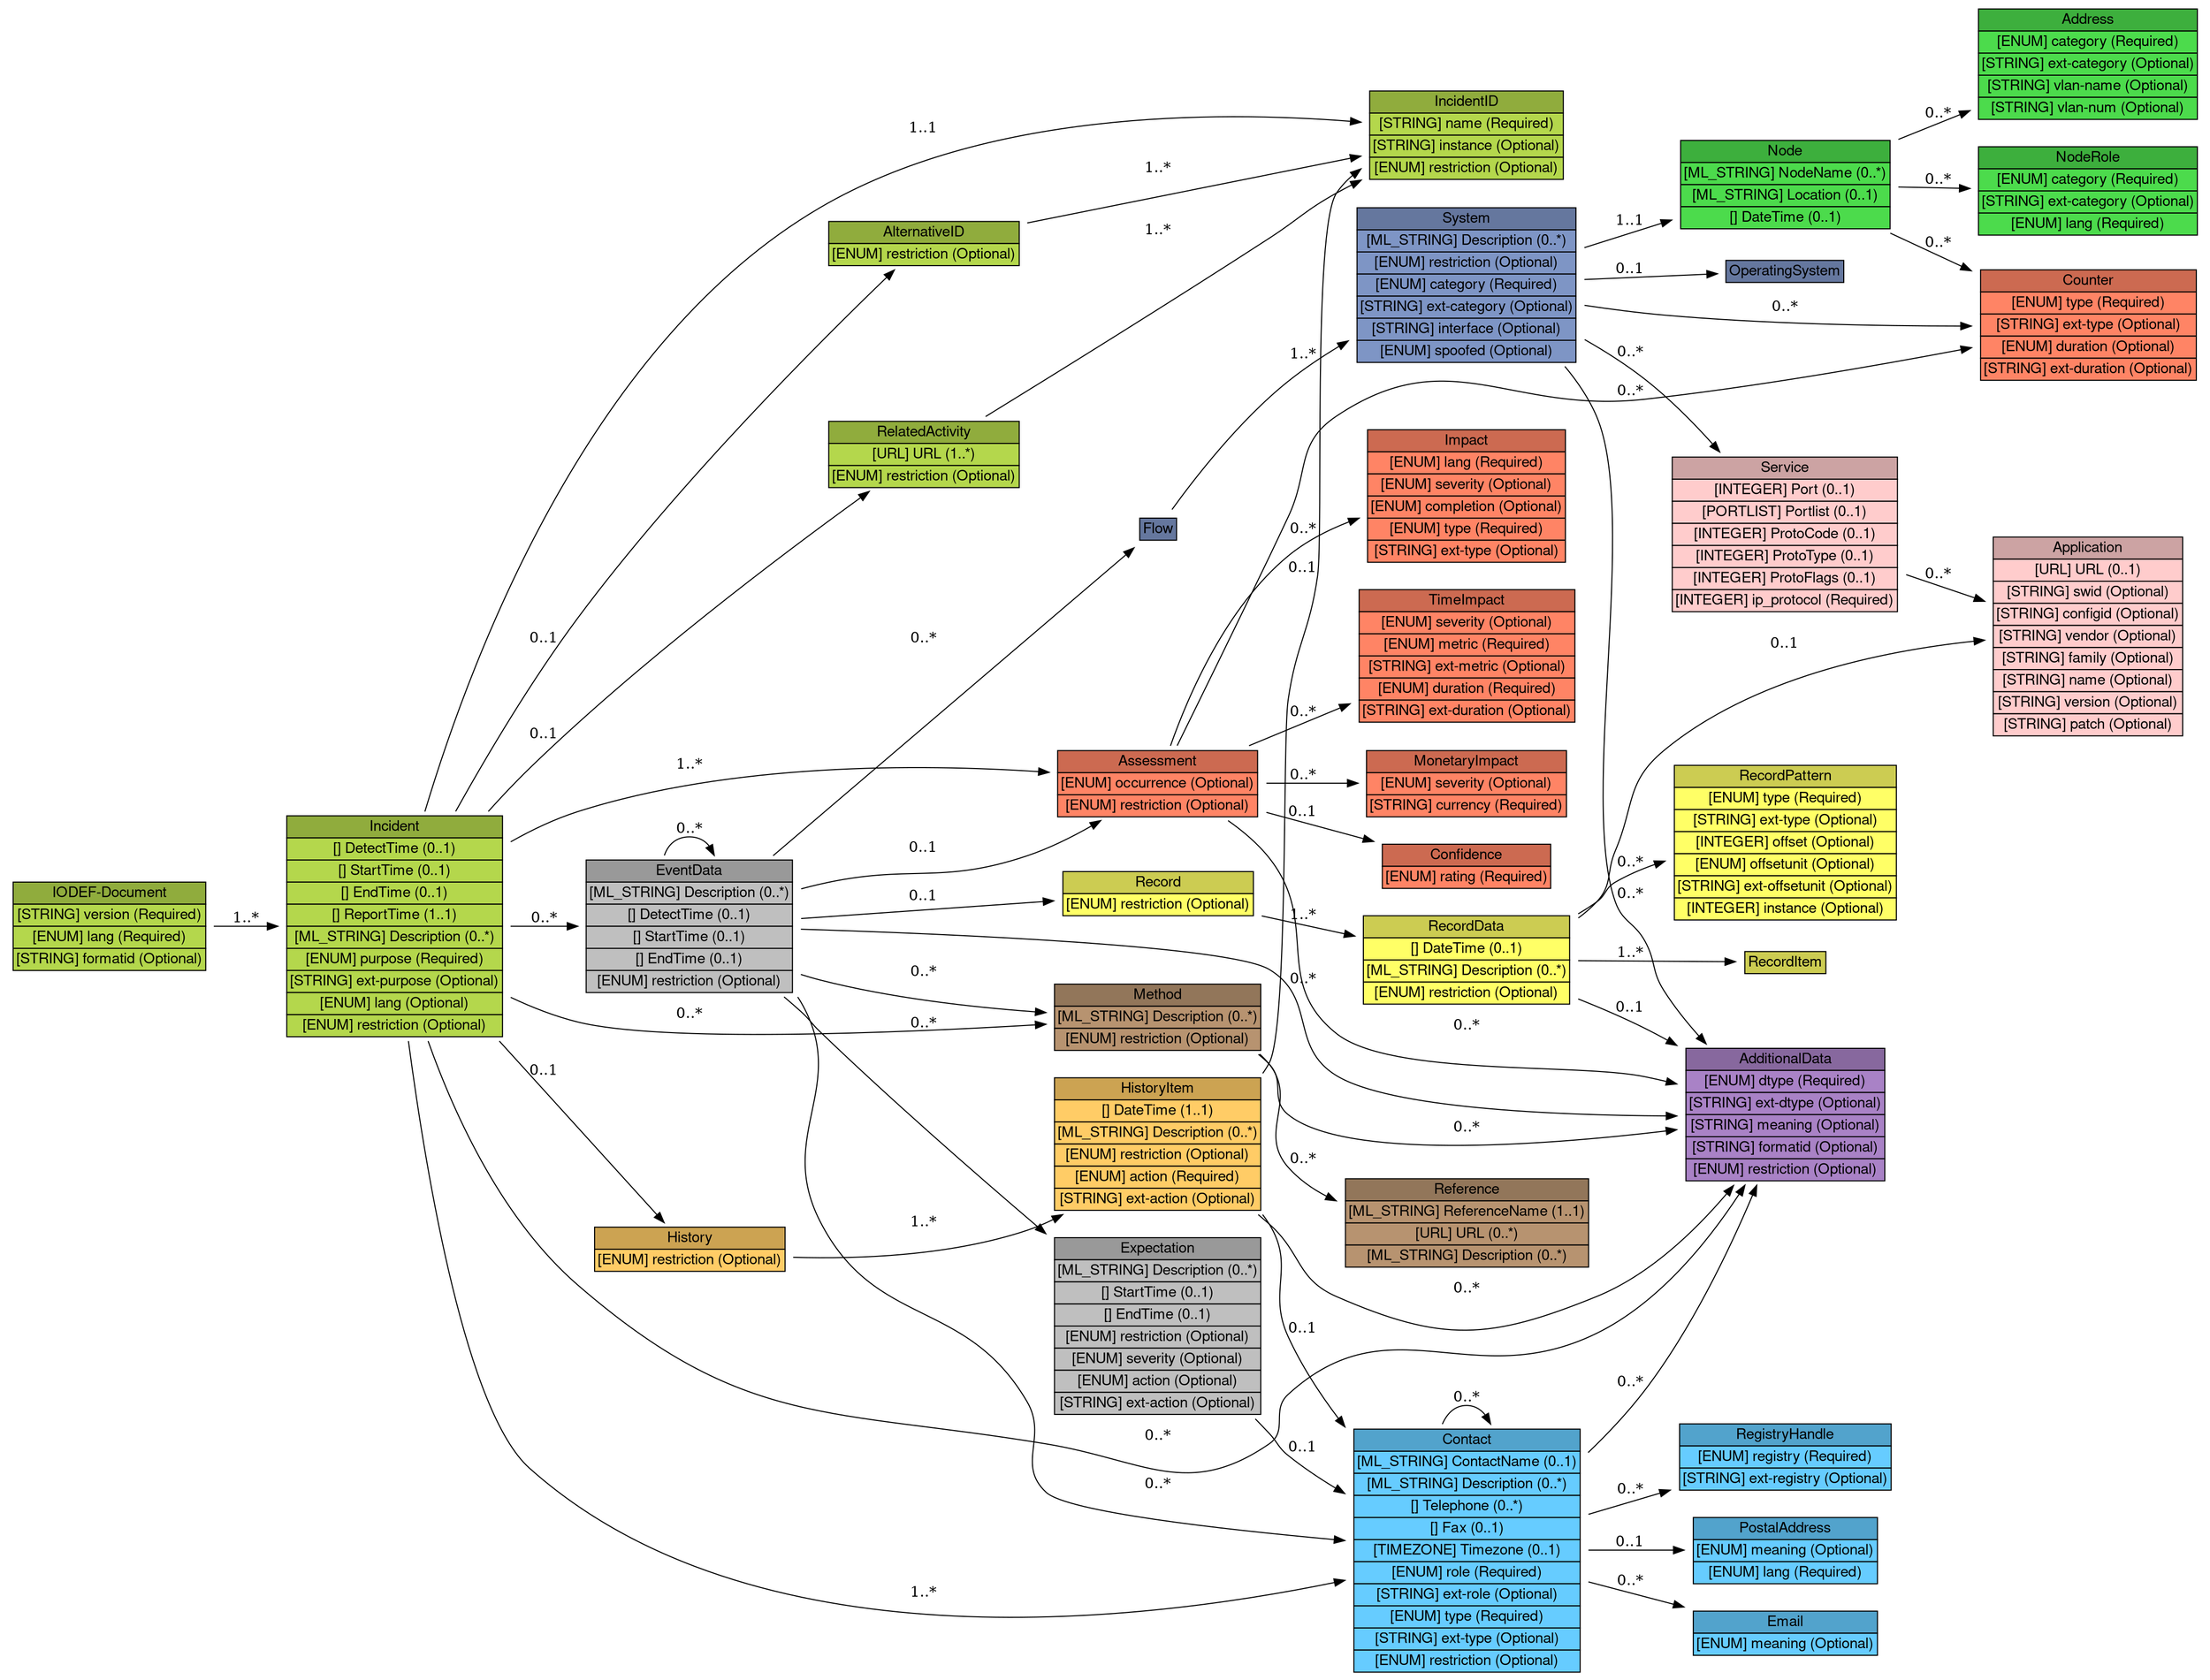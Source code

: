 digraph "IODEF-Document" {
	graph [bb="0,0,2065,1600.5",
		rankdir=LR
	];
	node [label="\N"];
	"IODEF-Document"	 [height=1.2778,
		label=<<table BORDER="0" CELLBORDER="1" CELLSPACING="0"> <tr> <td BGCOLOR="#90ac3d" HREF="/idmef_parser/IODEFv1/IODEF-Document.html" TITLE="The IODEF-Document class is the top level class in the IODEF data model. All IODEF documents are an instance of this class. "><FONT FACE="Nimbus Sans L">IODEF-Document</FONT></td> </tr>" %<tr><td BGCOLOR="#b4d74c"  HREF="/idmef_parser/IODEFv1/IODEF-Document.html" TITLE="The IODEF specification version number to which this IODEF document conforms.  The value of this attribute MUST be &quot;1.00&quot;"><FONT FACE="Nimbus Sans L">[STRING] version (Required)</FONT></td></tr>%<tr><td BGCOLOR="#b4d74c"  HREF="/idmef_parser/IODEFv1/IODEF-Document.html" TITLE="A valid language code per RFC 4646 [7] constrained by the definition of &quot;xs:language&quot;.  The interpretation of this code is described in Section 6."><FONT FACE="Nimbus Sans L">[ENUM] lang (Required)</FONT></td></tr>%<tr><td BGCOLOR="#b4d74c"  HREF="/idmef_parser/IODEFv1/IODEF-Document.html" TITLE="A free-form string to convey processing instructions to the recipient of the document.  Its semantics must be negotiated out-of-band."><FONT FACE="Nimbus Sans L">[STRING] formatid (Optional)</FONT></td></tr>%</table>>,
		pos="99,1303.5",
		shape=plaintext,
		width=2.75];
	Incident	 [height=3.0278,
		label=<<table BORDER="0" CELLBORDER="1" CELLSPACING="0"> <tr> <td BGCOLOR="#90ac3d" HREF="/idmef_parser/IODEFv1/Incident.html" TITLE="Every incident is represented by an instance of the Incident class. This class provides a standardized representation for commonly exchanged incident data. "><FONT FACE="Nimbus Sans L">Incident</FONT></td> </tr>" %<tr><td BGCOLOR="#b4d74c"  HREF="/idmef_parser/IODEFv1/Incident.html" TITLE="The time the incident was first detected."><FONT FACE="Nimbus Sans L">[] DetectTime (0..1)</FONT></td></tr>%<tr><td BGCOLOR="#b4d74c"  HREF="/idmef_parser/IODEFv1/Incident.html" TITLE="The time the incident started."><FONT FACE="Nimbus Sans L">[] StartTime (0..1)</FONT></td></tr>%<tr><td BGCOLOR="#b4d74c"  HREF="/idmef_parser/IODEFv1/Incident.html" TITLE="The time the incident ended."><FONT FACE="Nimbus Sans L">[] EndTime (0..1)</FONT></td></tr>%<tr><td BGCOLOR="#b4d74c"  HREF="/idmef_parser/IODEFv1/Incident.html" TITLE="The time the incident was reported."><FONT FACE="Nimbus Sans L">[] ReportTime (1..1)</FONT></td></tr>%<tr><td BGCOLOR="#b4d74c"  HREF="/idmef_parser/IODEFv1/Incident.html" TITLE="A free-form textual description of the incident."><FONT FACE="Nimbus Sans L">[ML_STRING] Description (0..*)</FONT></td></tr>%<tr><td BGCOLOR="#b4d74c"  HREF="/idmef_parser/IODEFv1/Incident.html" TITLE="The purpose attribute represents the reason why the IODEF document was created.  It is closely related to the Expectation class (Section 3.13).  This attribute is defined as an enumerated list:"><FONT FACE="Nimbus Sans L">[ENUM] purpose (Required)</FONT></td></tr>%<tr><td BGCOLOR="#b4d74c"  HREF="/idmef_parser/IODEFv1/Incident.html" TITLE="A means by which to extend the purpose attribute.  See Section 5.1."><FONT FACE="Nimbus Sans L">[STRING] ext-purpose (Optional)</FONT></td></tr>%<tr><td BGCOLOR="#b4d74c"  HREF="/idmef_parser/IODEFv1/Incident.html" TITLE="A valid language code per RFC 4646 [7] constrained by the definition of &quot;xs:language&quot;.  The interpretation of this code is described in Section 6."><FONT FACE="Nimbus Sans L">[ENUM] lang (Optional)</FONT></td></tr>%<tr><td BGCOLOR="#b4d74c"  HREF="/idmef_parser/IODEFv1/Incident.html" TITLE="This attribute indicates the disclosure guidelines to which the sender expects the recipient to adhere for the information represented in this class and its children.  This guideline provides no security since there are no specified technical means to ensure that the recipient of the document handles the information as the sender requested."><FONT FACE="Nimbus Sans L">[ENUM] restriction (Optional)</FONT></td></tr>%</table>>,
		pos="366.5,1303.5",
		shape=plaintext,
		width=3.0417];
	"IODEF-Document" -> Incident	 [label="1..*",
		lp="227.5,1311",
		pos="e,256.64,1303.5 198.23,1303.5 213.99,1303.5 230.44,1303.5 246.61,1303.5"];
	IncidentID	 [height=1.2778,
		label=<<table BORDER="0" CELLBORDER="1" CELLSPACING="0"> <tr> <td BGCOLOR="#90ac3d" HREF="/idmef_parser/IODEFv1/IncidentID.html" TITLE="The IncidentID class represents an incident tracking number that is unique in the context of the CSIRT and identifies the activity characterized in an IODEF Document. This identifier would serve as an index into the CSIRT incident handling system. The combination of the name attribute and the string in the element content MUST be a globally unique identifier describing the activity. Documents generated by a given CSIRT MUST NOT reuse the same value unless they are referencing the same incident. "><FONT FACE="Nimbus Sans L">IncidentID</FONT></td> </tr>" %<tr><td BGCOLOR="#b4d74c"  HREF="/idmef_parser/IODEFv1/IncidentID.html" TITLE="An identifier describing the CSIRT that created the document.  In order to have a globally unique CSIRT name, the fully qualified domain name associated with the CSIRT MUST be used."><FONT FACE="Nimbus Sans L">[STRING] name (Required)</FONT></td></tr>%<tr><td BGCOLOR="#b4d74c"  HREF="/idmef_parser/IODEFv1/IncidentID.html" TITLE="An identifier referencing a subset of the named incident."><FONT FACE="Nimbus Sans L">[STRING] instance (Optional)</FONT></td></tr>%<tr><td BGCOLOR="#b4d74c"  HREF="/idmef_parser/IODEFv1/IncidentID.html" TITLE="This attribute has been defined in Section 3.2."><FONT FACE="Nimbus Sans L">[ENUM] restriction (Optional)</FONT></td></tr>%</table>>,
		pos="1374,1544.5",
		shape=plaintext,
		width=2.7639];
	Incident -> IncidentID	 [label="1..1",
		lp="863.5,1593",
		pos="e,1274.5,1561.2 439.62,1412.6 466.27,1445.5 498.85,1479 535,1502.5 624.69,1560.8 659.21,1557.6 765,1573.5 938.19,1599.6 1141.9,1579.9 \
1264.4,1562.6"];
	AlternativeID	 [height=0.69444,
		label=<<table BORDER="0" CELLBORDER="1" CELLSPACING="0"> <tr> <td BGCOLOR="#90ac3d" HREF="/idmef_parser/IODEFv1/AlternativeID.html" TITLE="The AlternativeID class lists the incident tracking numbers used by CSIRTs, other than the one generating the document, to refer to the identical activity described the IODEF document. A tracking number listed as an AlternativeID references the same incident detected by "><FONT FACE="Nimbus Sans L">AlternativeID</FONT></td> </tr>" %<tr><td BGCOLOR="#b4d74c"  HREF="/idmef_parser/IODEFv1/AlternativeID.html" TITLE="This attribute has been defined in Section 3.2."><FONT FACE="Nimbus Sans L">[ENUM] restriction (Optional)</FONT></td></tr>%</table>>,
		pos="863.5,1540.5",
		shape=plaintext,
		width=2.7361];
	Incident -> AlternativeID	 [label="0..1",
		lp="505.5,1444",
		pos="e,764.61,1527.9 476.32,1408.3 482.22,1413.2 488.13,1418 494,1422.5 569.88,1481.2 675.68,1511.1 754.63,1526.1"];
	RelatedActivity	 [height=0.98611,
		label=<<table BORDER="0" CELLBORDER="1" CELLSPACING="0"> <tr> <td BGCOLOR="#90ac3d" HREF="/idmef_parser/IODEFv1/RelatedActivity.html" TITLE="The RelatedActivity class lists either incident tracking numbers of incidents or URLs (not both) that refer to activity related to the one described in the IODEF document. These references may be to local incident tracking numbers or to those of other CSIRTs. "><FONT FACE="Nimbus Sans L">RelatedActivity</FONT></td> </tr>" %<tr><td BGCOLOR="#b4d74c"  HREF="/idmef_parser/IODEFv1/RelatedActivity.html" TITLE="A URL to activity related to this incident."><FONT FACE="Nimbus Sans L">[URL] URL (1..*)</FONT></td></tr>%<tr><td BGCOLOR="#b4d74c"  HREF="/idmef_parser/IODEFv1/RelatedActivity.html" TITLE="This attribute has been defined in Section 3.2."><FONT FACE="Nimbus Sans L">[ENUM] restriction (Optional)</FONT></td></tr>%</table>>,
		pos="863.5,1461.5",
		shape=plaintext,
		width=2.7361];
	Incident -> RelatedActivity	 [label="0..1",
		lp="505.5,1411",
		pos="e,764.85,1457.3 476.34,1383 495.22,1394 515.17,1404 535,1411.5 605.32,1438 689.15,1450.5 754.52,1456.4"];
	Assessment	 [height=0.98611,
		label=<<table BORDER="0" CELLBORDER="1" CELLSPACING="0"> <tr> <td BGCOLOR="#cc6a51" HREF="/idmef_parser/IODEFv1/Assessment.html" TITLE="The Assessment class describes the technical and non-technical repercussions of the incident on the CSIRT&#39;s constituency. "><FONT FACE="Nimbus Sans L">Assessment</FONT></td> </tr>" %<tr><td BGCOLOR="#ff8465"  HREF="/idmef_parser/IODEFv1/Assessment.html" TITLE="Specifies whether the assessment is describing actual or potential outcomes.  The default is &quot;actual&quot; and is assumed if not specified."><FONT FACE="Nimbus Sans L">[ENUM] occurrence (Optional)</FONT></td></tr>%<tr><td BGCOLOR="#ff8465"  HREF="/idmef_parser/IODEFv1/Assessment.html" TITLE="This attribute is defined in Section 3.2."><FONT FACE="Nimbus Sans L">[ENUM] restriction (Optional)</FONT></td></tr>%</table>>,
		pos="1086,616.52",
		shape=plaintext,
		width=2.8472];
	Incident -> Assessment	 [label="1..*",
		lp="641,806.02",
		pos="e,983.25,625.02 389.98,1194.4 420.41,1062.8 476.54,852.63 535,798.52 657.07,685.53 850.88,642.58 973.11,626.33"];
	AdditionalData	 [height=1.8611,
		label=<<table BORDER="0" CELLBORDER="1" CELLSPACING="0"> <tr> <td BGCOLOR="#87689e" HREF="/idmef_parser/IODEFv1/AdditionalData.html" TITLE="The AdditionalData class serves as an extension mechanism for information not otherwise represented in the data model. For relatively simple information, atomic data types (e.g., integers, strings) are provided with a mechanism to annotate their meaning. The class can also be used to extend the data model (and the associated Schema) to support proprietary extensions by encapsulating entire XML documents conforming to another Schema (e.g., IDMEF). A detailed discussion for extending the data model and the schema can be found in Section 5. "><FONT FACE="Nimbus Sans L">AdditionalData</FONT></td> </tr>" %<tr><td BGCOLOR="#a982c6"  HREF="/idmef_parser/IODEFv1/AdditionalData.html" TITLE="The data type of the element content.  The permitted values for this attribute are shown below.  The default value is &quot;string&quot;."><FONT FACE="Nimbus Sans L">[ENUM] dtype (Required)</FONT></td></tr>%<tr><td BGCOLOR="#a982c6"  HREF="/idmef_parser/IODEFv1/AdditionalData.html" TITLE="A means by which to extend the dtype attribute.  See Section 5.1."><FONT FACE="Nimbus Sans L">[STRING] ext-dtype (Optional)</FONT></td></tr>%<tr><td BGCOLOR="#a982c6"  HREF="/idmef_parser/IODEFv1/AdditionalData.html" TITLE="A free-form description of the element content."><FONT FACE="Nimbus Sans L">[STRING] meaning (Optional)</FONT></td></tr>%<tr><td BGCOLOR="#a982c6"  HREF="/idmef_parser/IODEFv1/AdditionalData.html" TITLE="An identifier referencing the format and semantics of the element content."><FONT FACE="Nimbus Sans L">[STRING] formatid (Optional)</FONT></td></tr>%<tr><td BGCOLOR="#a982c6"  HREF="/idmef_parser/IODEFv1/AdditionalData.html" TITLE="This attribute has been defined in Section 3.2."><FONT FACE="Nimbus Sans L">[ENUM] restriction (Optional)</FONT></td></tr>%</table>>,
		pos="1670,957.52",
		shape=plaintext,
		width=2.8194];
	Incident -> AdditionalData	 [label="0..*",
		lp="1086,282.02",
		pos="e,1653,890.49 372.47,1194.4 389.92,929.55 452.18,274.52 641,274.52 641,274.52 641,274.52 1374,274.52 1429.3,274.52 1456,256.44 1497,\
293.52 1502.6,298.55 1606.5,706.89 1650.5,880.64"];
	Method	 [height=0.98611,
		label=<<table BORDER="0" CELLBORDER="1" CELLSPACING="0"> <tr> <td BGCOLOR="#92765a" HREF="/idmef_parser/IODEFv1/Method.html" TITLE="The Method class describes the methodology used by the intruder to perpetrate the events of the incident. This class consists of a list of references describing the attack method and a free form description of the technique. "><FONT FACE="Nimbus Sans L">Method</FONT></td> </tr>" %<tr><td BGCOLOR="#b79370"  HREF="/idmef_parser/IODEFv1/Method.html" TITLE="A free-form text description of the methodology used by the intruder."><FONT FACE="Nimbus Sans L">[ML_STRING] Description (0..*)</FONT></td></tr>%<tr><td BGCOLOR="#b79370"  HREF="/idmef_parser/IODEFv1/Method.html" TITLE="This attribute is defined in Section 3.2."><FONT FACE="Nimbus Sans L">[ENUM] restriction (Optional)</FONT></td></tr>%</table>>,
		pos="1086,870.52",
		shape=plaintext,
		width=2.9444];
	Incident -> Method	 [label="0..*",
		lp="641,891.02",
		pos="e,979.75,839.96 378.42,1194.1 395.4,1095.7 436.39,955.97 535,883.52 660.44,791.35 848.95,811.07 969.72,837.7"];
	Contact	 [height=3.3194,
		label=<<table BORDER="0" CELLBORDER="1" CELLSPACING="0"> <tr> <td BGCOLOR="#52a3cc" HREF="/idmef_parser/IODEFv1/Contact.html" TITLE="The Contact class describes contact information for organizations and personnel involved in the incident. This class allows for the naming of the involved party, specifying contact information for them, and identifying their role in the incident. "><FONT FACE="Nimbus Sans L">Contact</FONT></td> </tr>" %<tr><td BGCOLOR="#66CCFF"  HREF="/idmef_parser/IODEFv1/Contact.html" TITLE="The name of the contact.  The contact may either be an organization or a person.  The type attribute disambiguates the semantics."><FONT FACE="Nimbus Sans L">[ML_STRING] ContactName (0..1)</FONT></td></tr>%<tr><td BGCOLOR="#66CCFF"  HREF="/idmef_parser/IODEFv1/Contact.html" TITLE="A free-form description of this contact.  In the case of a person, this is often the organizational title of the individual."><FONT FACE="Nimbus Sans L">[ML_STRING] Description (0..*)</FONT></td></tr>%<tr><td BGCOLOR="#66CCFF"  HREF="/idmef_parser/IODEFv1/Contact.html" TITLE="The telephone number of the contact."><FONT FACE="Nimbus Sans L">[] Telephone (0..*)</FONT></td></tr>%<tr><td BGCOLOR="#66CCFF"  HREF="/idmef_parser/IODEFv1/Contact.html" TITLE="The facsimile telephone number of the contact."><FONT FACE="Nimbus Sans L">[] Fax (0..1)</FONT></td></tr>%<tr><td BGCOLOR="#66CCFF"  HREF="/idmef_parser/IODEFv1/Contact.html" TITLE="The timezone in which the contact resides formatted according to Section 2.9."><FONT FACE="Nimbus Sans L">[TIMEZONE] Timezone (0..1)</FONT></td></tr>%<tr><td BGCOLOR="#66CCFF"  HREF="/idmef_parser/IODEFv1/Contact.html" TITLE="Indicates the role the contact fulfills.  This attribute is defined as an enumerated list:"><FONT FACE="Nimbus Sans L">[ENUM] role (Required)</FONT></td></tr>%<tr><td BGCOLOR="#66CCFF"  HREF="/idmef_parser/IODEFv1/Contact.html" TITLE="A means by which to extend the role attribute. See Section 5.1."><FONT FACE="Nimbus Sans L">[STRING] ext-role (Optional)</FONT></td></tr>%<tr><td BGCOLOR="#66CCFF"  HREF="/idmef_parser/IODEFv1/Contact.html" TITLE="Indicates the type of contact being described. This attribute is defined as an enumerated list:"><FONT FACE="Nimbus Sans L">[ENUM] type (Required)</FONT></td></tr>%<tr><td BGCOLOR="#66CCFF"  HREF="/idmef_parser/IODEFv1/Contact.html" TITLE="A means by which to extend the type attribute. See Section 5.1."><FONT FACE="Nimbus Sans L">[STRING] ext-type (Optional)</FONT></td></tr>%<tr><td BGCOLOR="#66CCFF"  HREF="/idmef_parser/IODEFv1/Contact.html" TITLE="This attribute is defined in Section 3.2."><FONT FACE="Nimbus Sans L">[ENUM] restriction (Optional)</FONT></td></tr>%</table>>,
		pos="1374,1312.5",
		shape=plaintext,
		width=3.1944];
	Incident -> Contact	 [label="1..*",
		lp="863.5,1317",
		pos="e,1259,1311.5 476.24,1304.5 664.97,1306.2 1049.9,1309.6 1248.8,1311.4"];
	EventData	 [height=1.8611,
		label=<<table BORDER="0" CELLBORDER="1" CELLSPACING="0"> <tr> <td BGCOLOR="#999999" HREF="/idmef_parser/IODEFv1/EventData.html" TITLE="The EventData class describes a particular event of the incident for a given set of hosts or networks. This description includes the systems from which the activity originated and those targeted, an assessment of the techniques used by the intruder, the impact of the activity on the organization, and any forensic evidence discovered. "><FONT FACE="Nimbus Sans L">EventData</FONT></td> </tr>" %<tr><td BGCOLOR="#BFBFBF"  HREF="/idmef_parser/IODEFv1/EventData.html" TITLE="A free-form textual description of the event."><FONT FACE="Nimbus Sans L">[ML_STRING] Description (0..*)</FONT></td></tr>%<tr><td BGCOLOR="#BFBFBF"  HREF="/idmef_parser/IODEFv1/EventData.html" TITLE="The time the event was detected."><FONT FACE="Nimbus Sans L">[] DetectTime (0..1)</FONT></td></tr>%<tr><td BGCOLOR="#BFBFBF"  HREF="/idmef_parser/IODEFv1/EventData.html" TITLE="The time the event started."><FONT FACE="Nimbus Sans L">[] StartTime (0..1)</FONT></td></tr>%<tr><td BGCOLOR="#BFBFBF"  HREF="/idmef_parser/IODEFv1/EventData.html" TITLE="The time the event ended."><FONT FACE="Nimbus Sans L">[] EndTime (0..1)</FONT></td></tr>%<tr><td BGCOLOR="#BFBFBF"  HREF="/idmef_parser/IODEFv1/EventData.html" TITLE="This attribute is defined in Section 3.2."><FONT FACE="Nimbus Sans L">[ENUM] restriction (Optional)</FONT></td></tr>%</table>>,
		pos="641,974.52",
		shape=plaintext,
		width=2.9444];
	Incident -> EventData	 [label="0..*",
		lp="505.5,1157",
		pos="e,585.02,1041.6 457.52,1194.4 497.19,1146.9 542.69,1092.3 578.46,1049.5"];
	History	 [height=0.69444,
		label=<<table BORDER="0" CELLBORDER="1" CELLSPACING="0"> <tr> <td BGCOLOR="#cca352" HREF="/idmef_parser/IODEFv1/History.html" TITLE="The History class is a log of the significant events or actions performed by the involved parties during the course of handling the incident. "><FONT FACE="Nimbus Sans L">History</FONT></td> </tr>" %<tr><td BGCOLOR="#FFCC66"  HREF="/idmef_parser/IODEFv1/History.html" TITLE="This attribute is defined in Section 3.2."><FONT FACE="Nimbus Sans L">[ENUM] restriction (Optional)</FONT></td></tr>%</table>>,
		pos="641,1377.5",
		shape=plaintext,
		width=2.7361];
	Incident -> History	 [label="0..1",
		lp="505.5,1351",
		pos="e,547.85,1352.4 476.17,1333.1 496.58,1338.6 517.83,1344.3 538.03,1349.8"];
	AlternativeID -> IncidentID	 [label="1..*",
		lp="1086,1551",
		pos="e,1274.3,1543.7 962.23,1541.3 1048.7,1542 1174.3,1543 1264,1543.7"];
	RelatedActivity -> IncidentID	 [label="1..*",
		lp="1086,1522",
		pos="e,1274.3,1528.3 962.23,1477.6 1048.8,1491.7 1174.6,1512.1 1264.3,1526.7"];
	Impact	 [height=1.8611,
		label=<<table BORDER="0" CELLBORDER="1" CELLSPACING="0"> <tr> <td BGCOLOR="#cc6a51" HREF="/idmef_parser/IODEFv1/Impact.html" TITLE="The Impact class allows for categorizing and describing the technical impact of the incident on the network of an organization. "><FONT FACE="Nimbus Sans L">Impact</FONT></td> </tr>" %<tr><td BGCOLOR="#ff8465"  HREF="/idmef_parser/IODEFv1/Impact.html" TITLE="A valid language code per RFC 4646 [7] constrained by the definition of &quot;xs:language&quot;.  The interpretation of this code is described in Section 6."><FONT FACE="Nimbus Sans L">[ENUM] lang (Required)</FONT></td></tr>%<tr><td BGCOLOR="#ff8465"  HREF="/idmef_parser/IODEFv1/Impact.html" TITLE="An estimate of the relative severity of the activity.  The permitted values are shown below.  There is no default value."><FONT FACE="Nimbus Sans L">[ENUM] severity (Optional)</FONT></td></tr>%<tr><td BGCOLOR="#ff8465"  HREF="/idmef_parser/IODEFv1/Impact.html" TITLE="An indication whether the described activity was successful.  The permitted values are shown below.  There is no default value."><FONT FACE="Nimbus Sans L">[ENUM] completion (Optional)</FONT></td></tr>%<tr><td BGCOLOR="#ff8465"  HREF="/idmef_parser/IODEFv1/Impact.html" TITLE="Classifies the malicious activity into incident categories.  The permitted values are shown below.  The default value is &quot;other&quot;."><FONT FACE="Nimbus Sans L">[ENUM] type (Required)</FONT></td></tr>%<tr><td BGCOLOR="#ff8465"  HREF="/idmef_parser/IODEFv1/Impact.html" TITLE="A means by which to extend the type attribute. See Section 5.1."><FONT FACE="Nimbus Sans L">[STRING] ext-type (Optional)</FONT></td></tr>%</table>>,
		pos="1374,369.52",
		shape=plaintext,
		width=2.8333];
	Assessment -> Impact	 [label="0..*",
		lp="1221.5,488.02",
		pos="e,1271.9,429.77 1115.6,580.91 1147,544.44 1199.1,487.33 1251,445.52 1255,442.26 1259.2,439.02 1263.5,435.84"];
	TimeImpact	 [height=1.8611,
		label=<<table BORDER="0" CELLBORDER="1" CELLSPACING="0"> <tr> <td BGCOLOR="#cc6a51" HREF="/idmef_parser/IODEFv1/TimeImpact.html" TITLE="The TimeImpact class describes the impact of the incident on an organization as a function of time. It provides a way to convey down time and recovery time. "><FONT FACE="Nimbus Sans L">TimeImpact</FONT></td> </tr>" %<tr><td BGCOLOR="#ff8465"  HREF="/idmef_parser/IODEFv1/TimeImpact.html" TITLE="An estimate of the relative severity of the activity.  The permitted values are shown below.  There is no default value."><FONT FACE="Nimbus Sans L">[ENUM] severity (Optional)</FONT></td></tr>%<tr><td BGCOLOR="#ff8465"  HREF="/idmef_parser/IODEFv1/TimeImpact.html" TITLE="Defines the metric in which the time is expressed.  The permitted values are shown below.  There is no default value."><FONT FACE="Nimbus Sans L">[ENUM] metric (Required)</FONT></td></tr>%<tr><td BGCOLOR="#ff8465"  HREF="/idmef_parser/IODEFv1/TimeImpact.html" TITLE="A means by which to extend the metric attribute.  See Section 5.1."><FONT FACE="Nimbus Sans L">[STRING] ext-metric (Optional)</FONT></td></tr>%<tr><td BGCOLOR="#ff8465"  HREF="/idmef_parser/IODEFv1/TimeImpact.html" TITLE="Defines a unit of time, that when combined with the metric attribute, fully describes a metric of impact that will be conveyed in the element content.  The permitted values are shown below.  The default value is &quot;hour&quot;."><FONT FACE="Nimbus Sans L">[ENUM] duration (Required)</FONT></td></tr>%<tr><td BGCOLOR="#ff8465"  HREF="/idmef_parser/IODEFv1/TimeImpact.html" TITLE="A means by which to extend the duration attribute.  See Section 5.1."><FONT FACE="Nimbus Sans L">[STRING] ext-duration (Optional)</FONT></td></tr>%</table>>,
		pos="1374,679.52",
		shape=plaintext,
		width=3.0417];
	Assessment -> TimeImpact	 [label="0..*",
		lp="1221.5,656.02",
		pos="e,1264.5,655.56 1188.8,639 1210,643.66 1232.7,648.6 1254.5,653.38"];
	MonetaryImpact	 [height=0.98611,
		label=<<table BORDER="0" CELLBORDER="1" CELLSPACING="0"> <tr> <td BGCOLOR="#cc6a51" HREF="/idmef_parser/IODEFv1/MonetaryImpact.html" TITLE="The MonetaryImpact class describes the financial impact of the activity on an organization. For example, this impact may consider losses due to the cost of the investigation or recovery, diminished "><FONT FACE="Nimbus Sans L">MonetaryImpact</FONT></td> </tr>" %<tr><td BGCOLOR="#ff8465"  HREF="/idmef_parser/IODEFv1/MonetaryImpact.html" TITLE="An estimate of the relative severity of the activity.  The permitted values are shown below.  There is no default value."><FONT FACE="Nimbus Sans L">[ENUM] severity (Optional)</FONT></td></tr>%<tr><td BGCOLOR="#ff8465"  HREF="/idmef_parser/IODEFv1/MonetaryImpact.html" TITLE="Defines the currency in which the monetary impact is expressed.  The permitted values are defined in ISO 4217:2001, Codes for the representation of currencies and funds [14].  There is no default value."><FONT FACE="Nimbus Sans L">[STRING] currency (Required)</FONT></td></tr>%</table>>,
		pos="1374,558.52",
		shape=plaintext,
		width=2.8333];
	Assessment -> MonetaryImpact	 [label="0..*",
		lp="1221.5,599.02",
		pos="e,1271.8,579.11 1188.8,595.83 1212.5,591.05 1237.8,585.95 1261.9,581.1"];
	Counter	 [height=1.5694,
		label=<<table BORDER="0" CELLBORDER="1" CELLSPACING="0"> <tr> <td BGCOLOR="#cc6a51" HREF="/idmef_parser/IODEFv1/Counter.html" TITLE="The Counter class summarize multiple occurrences of some event, or conveys counts or rates on various features (e.g., packets, sessions, events). "><FONT FACE="Nimbus Sans L">Counter</FONT></td> </tr>" %<tr><td BGCOLOR="#ff8465"  HREF="/idmef_parser/IODEFv1/Counter.html" TITLE="Specifies the units of the element content."><FONT FACE="Nimbus Sans L">[ENUM] type (Required)</FONT></td></tr>%<tr><td BGCOLOR="#ff8465"  HREF="/idmef_parser/IODEFv1/Counter.html" TITLE="A means by which to extend the type attribute. See Section 5.1."><FONT FACE="Nimbus Sans L">[STRING] ext-type (Optional)</FONT></td></tr>%<tr><td BGCOLOR="#ff8465"  HREF="/idmef_parser/IODEFv1/Counter.html" TITLE="If present, the Counter class represents a rate rather than a count over the entire event.  In that case, this attribute specifies the denominator of the rate (where the type attribute specified the nominator).  The possible values of this attribute are defined in Section 3.10.2"><FONT FACE="Nimbus Sans L">[ENUM] duration (Optional)</FONT></td></tr>%<tr><td BGCOLOR="#ff8465"  HREF="/idmef_parser/IODEFv1/Counter.html" TITLE="A means by which to extend the duration attribute.  See Section 5.1."><FONT FACE="Nimbus Sans L">[STRING] ext-duration (Optional)</FONT></td></tr>%</table>>,
		pos="1954,79.52",
		shape=plaintext,
		width=3.0417];
	Assessment -> Counter	 [label="0..*",
		lp="1526.5,8.0196",
		pos="e,1844.3,43.917 1099.8,580.72 1122,521.68 1165.9,399.85 1192,293.52 1203.7,245.83 1196.8,231.82 1210,184.52 1223.2,137.05 1211,110.24 \
1251,81.52 1422.7,-41.592 1683.5,0.8473 1834.5,41.26"];
	Confidence	 [height=0.69444,
		label=<<table BORDER="0" CELLBORDER="1" CELLSPACING="0"> <tr> <td BGCOLOR="#cc6a51" HREF="/idmef_parser/IODEFv1/Confidence.html" TITLE="The Confidence class represents a best estimate of the validity and accuracy of the described impact (see Section 3.10) of the incident activity. This estimate can be expressed as a category or a numeric calculation. "><FONT FACE="Nimbus Sans L">Confidence</FONT></td> </tr>" %<tr><td BGCOLOR="#ff8465"  HREF="/idmef_parser/IODEFv1/Confidence.html" TITLE="A rating of the analytical validity of the specified Assessment.  The permitted values are shown below. There is no default value."><FONT FACE="Nimbus Sans L">[ENUM] rating (Required)</FONT></td></tr>%</table>>,
		pos="1374,479.52",
		shape=plaintext,
		width=2.4444];
	Assessment -> Confidence	 [label="0..1",
		lp="1221.5,540.02",
		pos="e,1285.9,500.53 1134.8,580.79 1166.6,558.88 1209.7,531.65 1251,513.52 1259,509.99 1267.5,506.74 1276.1,503.77"];
	Assessment -> AdditionalData	 [label="0..*",
		lp="1374,799.02",
		pos="e,1617.9,890.41 1117.2,652.29 1147.8,684.88 1197.5,731.47 1251,755.52 1351.8,800.85 1397.7,742.96 1497,791.52 1540.8,812.95 1580.7,\
849.52 1611.2,882.9"];
	Method -> AdditionalData	 [label="0..*",
		lp="1374,955.02",
		pos="e,1568.1,952.53 1192.3,903.08 1211.7,908.18 1231.9,912.94 1251,916.52 1354,935.77 1473.1,946.32 1558,951.88"];
	Reference	 [height=1.2778,
		label=<<table BORDER="0" CELLBORDER="1" CELLSPACING="0"> <tr> <td BGCOLOR="#92765a" HREF="/idmef_parser/IODEFv1/Reference.html" TITLE="The Reference class is a reference to a vulnerability, IDS alert, malware sample, advisory, or attack technique. A reference consists of a name, a URL to this reference, and an optional description. "><FONT FACE="Nimbus Sans L">Reference</FONT></td> </tr>" %<tr><td BGCOLOR="#b79370"  HREF="/idmef_parser/IODEFv1/Reference.html" TITLE="Name of the reference."><FONT FACE="Nimbus Sans L">[ML_STRING] ReferenceName (1..1)</FONT></td></tr>%<tr><td BGCOLOR="#b79370"  HREF="/idmef_parser/IODEFv1/Reference.html" TITLE="A URL associated with the reference."><FONT FACE="Nimbus Sans L">[URL] URL (0..*)</FONT></td></tr>%<tr><td BGCOLOR="#b79370"  HREF="/idmef_parser/IODEFv1/Reference.html" TITLE="A free-form text description of this reference."><FONT FACE="Nimbus Sans L">[ML_STRING] Description (0..*)</FONT></td></tr>%</table>>,
		pos="1374,861.52",
		shape=plaintext,
		width=3.4167];
	Method -> Reference	 [label="0..*",
		lp="1221.5,875.02",
		pos="e,1250.7,865.37 1192,867.21 1207.8,866.71 1224.3,866.2 1240.6,865.69"];
	Contact -> AdditionalData	 [label="0..*",
		lp="1526.5,1112",
		pos="e,1585.4,1024.6 1481.1,1193 1486.9,1184.3 1492.2,1175.4 1497,1166.5 1510.5,1141.2 1501.9,1130 1515,1104.5 1528.5,1078.3 1535.5,1073.6 \
1556,1052.5 1562.9,1045.5 1570.2,1038.4 1577.8,1031.5"];
	Contact -> Contact	 [label="0..*",
		lp="1374,1457.5",
		pos="e,1396.6,1432.3 1351.4,1432.3 1356.1,1443.2 1363.6,1450 1374,1450 1381.1,1450 1386.9,1446.8 1391.4,1441.2"];
	RegistryHandle	 [height=0.98611,
		label=<<table BORDER="0" CELLBORDER="1" CELLSPACING="0"> <tr> <td BGCOLOR="#52a3cc" HREF="/idmef_parser/IODEFv1/RegistryHandle.html" TITLE="The RegistryHandle class represents a handle into an Internet registry or community-specific database. The handle is specified in the element content and the type attribute specifies the database. "><FONT FACE="Nimbus Sans L">RegistryHandle</FONT></td> </tr>" %<tr><td BGCOLOR="#66CCFF"  HREF="/idmef_parser/IODEFv1/RegistryHandle.html" TITLE="The database to which the handle belongs.  The default value is &#39;local&#39;.  The possible values are:"><FONT FACE="Nimbus Sans L">[ENUM] registry (Required)</FONT></td></tr>%<tr><td BGCOLOR="#66CCFF"  HREF="/idmef_parser/IODEFv1/RegistryHandle.html" TITLE="A means by which to extend the registry attribute.  See Section 5.1."><FONT FACE="Nimbus Sans L">[STRING] ext-registry (Optional)</FONT></td></tr>%</table>>,
		pos="1670,1459.5",
		shape=plaintext,
		width=2.9861];
	Contact -> RegistryHandle	 [label="0..*",
		lp="1526.5,1413",
		pos="e,1576.9,1424 1489.3,1380.2 1511.2,1392.2 1534.1,1404.1 1556,1414.5 1559.8,1416.3 1563.7,1418.1 1567.6,1419.9"];
	PostalAddress	 [height=0.98611,
		label=<<table BORDER="0" CELLBORDER="1" CELLSPACING="0"> <tr> <td BGCOLOR="#52a3cc" HREF="/idmef_parser/IODEFv1/PostalAddress.html" TITLE="The PostalAddress class specifies a postal address formatted according to the POSTAL data type (Section 2.11). "><FONT FACE="Nimbus Sans L">PostalAddress</FONT></td> </tr>" %<tr><td BGCOLOR="#66CCFF"  HREF="/idmef_parser/IODEFv1/PostalAddress.html" TITLE="A free-form description of the element content."><FONT FACE="Nimbus Sans L">[ENUM] meaning (Optional)</FONT></td></tr>%<tr><td BGCOLOR="#66CCFF"  HREF="/idmef_parser/IODEFv1/PostalAddress.html" TITLE="A valid language code per RFC 4646 [7] constrained by the definition of &quot;xs:language&quot;.  The interpretation of this code is described in Section 6."><FONT FACE="Nimbus Sans L">[ENUM] lang (Required)</FONT></td></tr>%</table>>,
		pos="1670,1370.5",
		shape=plaintext,
		width=2.6528];
	Contact -> PostalAddress	 [label="0..1",
		lp="1526.5,1351",
		pos="e,1574.2,1351.7 1489.3,1335.1 1514,1339.9 1539.9,1345 1564.2,1349.8"];
	Email	 [height=0.69444,
		label=<<table BORDER="0" CELLBORDER="1" CELLSPACING="0"> <tr> <td BGCOLOR="#52a3cc" HREF="/idmef_parser/IODEFv1/Email.html" TITLE="The Email class specifies an email address formatted according to EMAIL data type (Section 2.14). "><FONT FACE="Nimbus Sans L">Email</FONT></td> </tr>" %<tr><td BGCOLOR="#66CCFF"  HREF="/idmef_parser/IODEFv1/Email.html" TITLE="A free-form description of the element content (e.g., hours of coverage for a given number)."><FONT FACE="Nimbus Sans L">[ENUM] meaning (Optional)</FONT></td></tr>%</table>>,
		pos="1670,1538.5",
		shape=plaintext,
		width=2.6528];
	Contact -> Email	 [label="0..*",
		lp="1526.5,1496",
		pos="e,1574.7,1513.4 1470.1,1432.4 1495.7,1458.7 1525,1484.4 1556,1503.5 1559.1,1505.5 1562.4,1507.3 1565.7,1509"];
	EventData -> Assessment	 [label="0..1",
		lp="863.5,877.02",
		pos="e,1041.6,652.26 724.44,907.39 815.13,834.43 957.27,720.08 1033.5,658.75"];
	EventData -> AdditionalData	 [label="0..*",
		lp="1221.5,977.02",
		pos="e,1568.5,963.58 747.09,973.58 972.16,971.59 1478.5,967.06 1497,966.52 1516.8,965.94 1537.9,965.07 1558.2,964.09"];
	EventData -> Method	 [label="0..*",
		lp="863.5,931.02",
		pos="e,979.98,897.06 747.23,928.66 753.19,926.77 759.14,925.04 765,923.52 850.34,901.44 875.22,916.02 962,900.52 964.67,900.04 967.36,\
899.54 970.08,899.02"];
	EventData -> Contact	 [label="0..*",
		lp="1086,1282",
		pos="e,1258.5,1288.1 696.08,1041.8 716.42,1064.4 740.51,1088.9 765,1108.5 851.27,1177.6 876.51,1194.7 980,1233.5 1069.9,1267.2 1097.9,\
1255.6 1192,1274.5 1210.3,1278.2 1229.7,1282.2 1248.6,1286.1"];
	EventData -> EventData	 [label="0..*",
		lp="641,1067",
		pos="e,664.03,1041.9 617.97,1041.9 621.42,1052.4 629.09,1059.5 641,1059.5 649,1059.5 655.09,1056.3 659.27,1051"];
	Flow	 [height=0.5,
		label=<<table BORDER="0" CELLBORDER="1" CELLSPACING="0"> <tr> <td BGCOLOR="#65779e" HREF="/idmef_parser/IODEFv1/Flow.html" TITLE="The Flow class groups related the source and target hosts. "><FONT FACE="Nimbus Sans L">Flow</FONT></td> </tr>" %</table>>,
		pos="1086,207.52",
		shape=plaintext,
		width=0.75];
	EventData -> Flow	 [label="0..*",
		lp="863.5,711.02",
		pos="e,1058.6,213.36 722.22,907.36 731.94,896.02 740.65,883.63 747,870.52 779.55,803.34 744.65,775.34 765,703.52 825.54,489.87 819.61,\
406.09 980,252.52 999.03,234.29 1026.6,222.91 1048.8,216.15"];
	Expectation	 [height=2.4444,
		label=<<table BORDER="0" CELLBORDER="1" CELLSPACING="0"> <tr> <td BGCOLOR="#999999" HREF="/idmef_parser/IODEFv1/Expectation.html" TITLE="The Expectation class conveys to the recipient of the IODEF document the actions the sender is requesting. The scope of the requested action is limited to purview of the EventData class in which this class is aggregated. "><FONT FACE="Nimbus Sans L">Expectation</FONT></td> </tr>" %<tr><td BGCOLOR="#BFBFBF"  HREF="/idmef_parser/IODEFv1/Expectation.html" TITLE="A free-form description of the desired action(s)."><FONT FACE="Nimbus Sans L">[ML_STRING] Description (0..*)</FONT></td></tr>%<tr><td BGCOLOR="#BFBFBF"  HREF="/idmef_parser/IODEFv1/Expectation.html" TITLE="The time at which the action should be performed.  A timestamp that is earlier than the ReportTime specified in the Incident class denotes that the expectation should be fulfilled as soon as possible.  The absence of this element leaves the execution of the expectation to the discretion of the recipient."><FONT FACE="Nimbus Sans L">[] StartTime (0..1)</FONT></td></tr>%<tr><td BGCOLOR="#BFBFBF"  HREF="/idmef_parser/IODEFv1/Expectation.html" TITLE="The time by which the action should be completed. If the action is not carried out by this time, it should no longer be performed."><FONT FACE="Nimbus Sans L">[] EndTime (0..1)</FONT></td></tr>%<tr><td BGCOLOR="#BFBFBF"  HREF="/idmef_parser/IODEFv1/Expectation.html" TITLE="This attribute is defined in Section 3.2."><FONT FACE="Nimbus Sans L">[ENUM] restriction (Optional)</FONT></td></tr>%<tr><td BGCOLOR="#BFBFBF"  HREF="/idmef_parser/IODEFv1/Expectation.html" TITLE="Indicates the desired priority of the action. This attribute is an enumerated list with no default value, and the semantics of these relative measures are context dependent."><FONT FACE="Nimbus Sans L">[ENUM] severity (Optional)</FONT></td></tr>%<tr><td BGCOLOR="#BFBFBF"  HREF="/idmef_parser/IODEFv1/Expectation.html" TITLE="Classifies the type of action requested.  This attribute is an enumerated list with no default value."><FONT FACE="Nimbus Sans L">[ENUM] action (Optional)</FONT></td></tr>%<tr><td BGCOLOR="#BFBFBF"  HREF="/idmef_parser/IODEFv1/Expectation.html" TITLE="A means by which to extend the action attribute.  See Section 5.1."><FONT FACE="Nimbus Sans L">[STRING] ext-action (Optional)</FONT></td></tr>%</table>>,
		pos="1086,1136.5",
		shape=plaintext,
		width=2.9444];
	EventData -> Expectation	 [label="0..*",
		lp="863.5,1097",
		pos="e,979.63,1097.8 747.02,1013.1 814.17,1037.6 901.04,1069.2 970.02,1094.3"];
	Record	 [height=0.69444,
		label=<<table BORDER="0" CELLBORDER="1" CELLSPACING="0"> <tr> <td BGCOLOR="#cccc52" HREF="/idmef_parser/IODEFv1/Record.html" TITLE="The Record class is a container class for log and audit data that provides supportive information about the incident. The source of this data will often be the output of monitoring tools. These logs should substantiate the activity described in the document. "><FONT FACE="Nimbus Sans L">Record</FONT></td> </tr>" %<tr><td BGCOLOR="#FFFF66"  HREF="/idmef_parser/IODEFv1/Record.html" TITLE="This attribute has been defined in Section 3.2."><FONT FACE="Nimbus Sans L">[ENUM] restriction (Optional)</FONT></td></tr>%</table>>,
		pos="1086,1005.5",
		shape=plaintext,
		width=2.7361];
	EventData -> Record	 [label="0..1",
		lp="863.5,1004",
		pos="e,987.26,998.64 747.02,981.91 816.49,986.74 907.05,993.05 977.08,997.93"];
	System	 [height=2.1528,
		label=<<table BORDER="0" CELLBORDER="1" CELLSPACING="0"> <tr> <td BGCOLOR="#65779e" HREF="/idmef_parser/IODEFv1/System.html" TITLE="The System class describes a system or network involved in an event. The systems or networks represented by this class are categorized according to the role they played in the incident through the category attribute. The value of this category attribute dictates the semantics of the aggregated classes in the System class. If the category attribute has a value of &quot;source&quot;, then the aggregated classes denote the machine and service from which the activity is originating. With a category attribute value of &quot;target&quot; or &quot;intermediary&quot;, then the machine or service is the one targeted in the activity. A value of &quot;sensor&quot; dictates that this System was part of an instrumentation to monitor the network. "><FONT FACE="Nimbus Sans L">System</FONT></td> </tr>" %<tr><td BGCOLOR="#7e95c5"  HREF="/idmef_parser/IODEFv1/System.html" TITLE="A free-form text description of the System."><FONT FACE="Nimbus Sans L">[ML_STRING] Description (0..*)</FONT></td></tr>%<tr><td BGCOLOR="#7e95c5"  HREF="/idmef_parser/IODEFv1/System.html" TITLE="This attribute is defined in Section 3.2."><FONT FACE="Nimbus Sans L">[ENUM] restriction (Optional)</FONT></td></tr>%<tr><td BGCOLOR="#7e95c5"  HREF="/idmef_parser/IODEFv1/System.html" TITLE="Classifies the role the host or network played in the incident.  The possible values are:"><FONT FACE="Nimbus Sans L">[ENUM] category (Required)</FONT></td></tr>%<tr><td BGCOLOR="#7e95c5"  HREF="/idmef_parser/IODEFv1/System.html" TITLE="A means by which to extend the category attribute.  See Section 5.1."><FONT FACE="Nimbus Sans L">[STRING] ext-category (Optional)</FONT></td></tr>%<tr><td BGCOLOR="#7e95c5"  HREF="/idmef_parser/IODEFv1/System.html" TITLE="Specifies the interface on which the event(s) on this System originated.  If the Node class specifies a network rather than a host, this attribute has no meaning."><FONT FACE="Nimbus Sans L">[STRING] interface (Optional)</FONT></td></tr>%<tr><td BGCOLOR="#7e95c5"  HREF="/idmef_parser/IODEFv1/System.html" TITLE="An indication of confidence in whether this System was the true target or attacking host.  The permitted values for this attribute are shown below.  The default value is &quot;unknown&quot;."><FONT FACE="Nimbus Sans L">[ENUM] spoofed (Optional)</FONT></td></tr>%</table>>,
		pos="1374,168.52",
		shape=plaintext,
		width=3.0833];
	Flow -> System	 [label="1..*",
		lp="1221.5,198.02",
		pos="e,1262.8,183.58 1113.1,203.85 1145.3,199.5 1201.1,191.94 1252.8,184.93"];
	System -> Counter	 [label="0..*",
		lp="1670,96.02",
		pos="e,1844.1,70.615 1485.3,111.48 1508.1,102.11 1532.4,93.754 1556,88.52 1647.7,68.166 1754.3,66.89 1834,70.17"];
	System -> AdditionalData	 [label="0..*",
		lp="1526.5,253.02",
		pos="e,1648.7,890.17 1485.2,210.72 1509.6,222.15 1530.4,234.42 1538,245.52 1554.7,269.88 1551.3,481.38 1556,510.52 1577.1,642.39 1619.1,\
792.12 1645.8,880.49"];
	"Node"	 [height=1.2778,
		label=<<table BORDER="0" CELLBORDER="1" CELLSPACING="0"> <tr> <td BGCOLOR="#3daf3d" HREF="/idmef_parser/IODEFv1/Node.html" TITLE="The Node class names a system (e.g., PC, router) or network. "><FONT FACE="Nimbus Sans L">Node</FONT></td> </tr>" %<tr><td BGCOLOR="#4cdb4c"  HREF="/idmef_parser/IODEFv1/Node.html" TITLE="The name of the Node (e.g., fully qualified domain name).  This information MUST be provided if no Address information is given."><FONT FACE="Nimbus Sans L">[ML_STRING] NodeName (0..*)</FONT></td></tr>%<tr><td BGCOLOR="#4cdb4c"  HREF="/idmef_parser/IODEFv1/Node.html" TITLE="A free-from description of the physical location of the equipment."><FONT FACE="Nimbus Sans L">[ML_STRING] Location (0..1)</FONT></td></tr>%<tr><td BGCOLOR="#4cdb4c"  HREF="/idmef_parser/IODEFv1/Node.html" TITLE="A timestamp of when the resolution between the name and address was performed.  This information SHOULD be provided if both an Address and NodeName are specified."><FONT FACE="Nimbus Sans L">[] DateTime (0..1)</FONT></td></tr>%</table>>,
		pos="1670,212.52",
		shape=plaintext,
		width=2.9583];
	System -> "Node"	 [label="1..1",
		lp="1526.5,177.02",
		pos="e,1563.3,174.73 1485.1,164.56 1502.9,165.26 1521,166.77 1538,169.52 1543.1,170.34 1548.2,171.32 1553.4,172.44"];
	Service	 [height=2.1528,
		label=<<table BORDER="0" CELLBORDER="1" CELLSPACING="0"> <tr> <td BGCOLOR="#cca3a3" HREF="/idmef_parser/IODEFv1/Service.html" TITLE="The Service class describes a network service of a host or network. The service is identified by specific port or list of ports, along with the application listening on that port. "><FONT FACE="Nimbus Sans L">Service</FONT></td> </tr>" %<tr><td BGCOLOR="#FFCCCC"  HREF="/idmef_parser/IODEFv1/Service.html" TITLE="A port number."><FONT FACE="Nimbus Sans L">[INTEGER] Port (0..1)</FONT></td></tr>%<tr><td BGCOLOR="#FFCCCC"  HREF="/idmef_parser/IODEFv1/Service.html" TITLE="A list of port numbers formatted according to Section 2.10."><FONT FACE="Nimbus Sans L">[PORTLIST] Portlist (0..1)</FONT></td></tr>%<tr><td BGCOLOR="#FFCCCC"  HREF="/idmef_parser/IODEFv1/Service.html" TITLE="A layer-4 protocol-specific code field (e.g., ICMP code field)."><FONT FACE="Nimbus Sans L">[INTEGER] ProtoCode (0..1)</FONT></td></tr>%<tr><td BGCOLOR="#FFCCCC"  HREF="/idmef_parser/IODEFv1/Service.html" TITLE="A layer-4 protocol specific type field (e.g., ICMP type field)."><FONT FACE="Nimbus Sans L">[INTEGER] ProtoType (0..1)</FONT></td></tr>%<tr><td BGCOLOR="#FFCCCC"  HREF="/idmef_parser/IODEFv1/Service.html" TITLE="A layer-4 protocol specific flag field (e.g., TCP flag field)."><FONT FACE="Nimbus Sans L">[INTEGER] ProtoFlags (0..1)</FONT></td></tr>%<tr><td BGCOLOR="#FFCCCC"  HREF="/idmef_parser/IODEFv1/Service.html" TITLE="The IANA protocol number."><FONT FACE="Nimbus Sans L">[INTEGER] ip_protocol (Required)</FONT></td></tr>%</table>>,
		pos="1670,424.52",
		shape=plaintext,
		width=3.1667];
	System -> Service	 [label="0..*",
		lp="1526.5,215.02",
		pos="e,1605.6,346.76 1485.2,178.36 1504.6,184.44 1523.3,193.66 1538,207.52 1558.2,226.63 1543.6,242.57 1556,267.52 1568,291.74 1583.7,\
316.21 1599.5,338.38"];
	OperatingSystem	 [height=0.5,
		label=<<table BORDER="0" CELLBORDER="1" CELLSPACING="0"> <tr> <td BGCOLOR="#65779e" HREF="/idmef_parser/IODEFv1/OperatingSystem.html" TITLE="The OperatingSystem class describes the operating system running on a System. The definition is identical to the Application class (Section 3.17.1). "><FONT FACE="Nimbus Sans L">OperatingSystem</FONT></td> </tr>" %</table>>,
		pos="1670,130.52",
		shape=plaintext,
		width=1.7778];
	System -> OperatingSystem	 [label="0..1",
		lp="1526.5,139.02",
		pos="e,1605.7,127.35 1485.1,136.62 1495.1,134.57 1505.2,132.81 1515,131.52 1541.1,128.06 1570,127.1 1595.6,127.24"];
	"Node" -> Counter	 [label="0..*",
		lp="1813.5,158.02",
		pos="e,1844.5,130.81 1768.5,166.38 1790.1,156.29 1813.1,145.51 1835.3,135.09"];
	Address	 [height=1.5694,
		label=<<table BORDER="0" CELLBORDER="1" CELLSPACING="0"> <tr> <td BGCOLOR="#3daf3d" HREF="/idmef_parser/IODEFv1/Address.html" TITLE="The Address class represents a hardware (layer-2), network (layer-3), or application (layer-7) address. "><FONT FACE="Nimbus Sans L">Address</FONT></td> </tr>" %<tr><td BGCOLOR="#4cdb4c"  HREF="/idmef_parser/IODEFv1/Address.html" TITLE="The type of address represented.  The permitted values for this attribute are shown below.  The default value is &quot;ipv4-addr&quot;."><FONT FACE="Nimbus Sans L">[ENUM] category (Required)</FONT></td></tr>%<tr><td BGCOLOR="#4cdb4c"  HREF="/idmef_parser/IODEFv1/Address.html" TITLE="A means by which to extend the category attribute.  See Section 5.1."><FONT FACE="Nimbus Sans L">[STRING] ext-category (Optional)</FONT></td></tr>%<tr><td BGCOLOR="#4cdb4c"  HREF="/idmef_parser/IODEFv1/Address.html" TITLE="The name of the Virtual LAN to which the address belongs."><FONT FACE="Nimbus Sans L">[STRING] vlan-name (Optional)</FONT></td></tr>%<tr><td BGCOLOR="#4cdb4c"  HREF="/idmef_parser/IODEFv1/Address.html" TITLE="The number of the Virtual LAN to which the address belongs."><FONT FACE="Nimbus Sans L">[STRING] vlan-num (Optional)</FONT></td></tr>%</table>>,
		pos="1954,327.52",
		shape=plaintext,
		width=3.0833];
	"Node" -> Address	 [label="0..*",
		lp="1813.5,281.02",
		pos="e,1842.6,282.4 1776.6,255.67 1795,263.14 1814.3,270.95 1833.1,278.56"];
	NodeRole	 [height=1.2778,
		label=<<table BORDER="0" CELLBORDER="1" CELLSPACING="0"> <tr> <td BGCOLOR="#3daf3d" HREF="/idmef_parser/IODEFv1/NodeRole.html" TITLE="The NodeRole class describes the intended function performed by a particular host. "><FONT FACE="Nimbus Sans L">NodeRole</FONT></td> </tr>" %<tr><td BGCOLOR="#4cdb4c"  HREF="/idmef_parser/IODEFv1/NodeRole.html" TITLE="Functionality provided by a node."><FONT FACE="Nimbus Sans L">[ENUM] category (Required)</FONT></td></tr>%<tr><td BGCOLOR="#4cdb4c"  HREF="/idmef_parser/IODEFv1/NodeRole.html" TITLE="A means by which to extend the category attribute.  See Section 5.1."><FONT FACE="Nimbus Sans L">[STRING] ext-category (Optional)</FONT></td></tr>%<tr><td BGCOLOR="#4cdb4c"  HREF="/idmef_parser/IODEFv1/NodeRole.html" TITLE="A valid language code per RFC 4646 [7] constrained by the definition of &quot;xs:language&quot;.  The interpretation of this code is described in Section 6."><FONT FACE="Nimbus Sans L">[ENUM] lang (Required)</FONT></td></tr>%</table>>,
		pos="1954,206.52",
		shape=plaintext,
		width=3.0833];
	"Node" -> NodeRole	 [label="0..*",
		lp="1813.5,218.02",
		pos="e,1842.6,208.87 1776.6,210.27 1794.8,209.88 1813.8,209.48 1832.3,209.09"];
	Application	 [height=2.7361,
		label=<<table BORDER="0" CELLBORDER="1" CELLSPACING="0"> <tr> <td BGCOLOR="#cca3a3" HREF="/idmef_parser/IODEFv1/Application.html" TITLE="The Application class describes an application running on a System providing a Service. "><FONT FACE="Nimbus Sans L">Application</FONT></td> </tr>" %<tr><td BGCOLOR="#FFCCCC"  HREF="/idmef_parser/IODEFv1/Application.html" TITLE="A URL describing the application."><FONT FACE="Nimbus Sans L">[URL] URL (0..1)</FONT></td></tr>%<tr><td BGCOLOR="#FFCCCC"  HREF="/idmef_parser/IODEFv1/Application.html" TITLE="An identifier that can be used to reference this software."><FONT FACE="Nimbus Sans L">[STRING] swid (Optional)</FONT></td></tr>%<tr><td BGCOLOR="#FFCCCC"  HREF="/idmef_parser/IODEFv1/Application.html" TITLE="An identifier that can be used to reference a particular configuration of this software."><FONT FACE="Nimbus Sans L">[STRING] configid (Optional)</FONT></td></tr>%<tr><td BGCOLOR="#FFCCCC"  HREF="/idmef_parser/IODEFv1/Application.html" TITLE="Vendor name of the software."><FONT FACE="Nimbus Sans L">[STRING] vendor (Optional)</FONT></td></tr>%<tr><td BGCOLOR="#FFCCCC"  HREF="/idmef_parser/IODEFv1/Application.html" TITLE="Family of the software."><FONT FACE="Nimbus Sans L">[STRING] family (Optional)</FONT></td></tr>%<tr><td BGCOLOR="#FFCCCC"  HREF="/idmef_parser/IODEFv1/Application.html" TITLE="Name of the software."><FONT FACE="Nimbus Sans L">[STRING] name (Optional)</FONT></td></tr>%<tr><td BGCOLOR="#FFCCCC"  HREF="/idmef_parser/IODEFv1/Application.html" TITLE="Version of the software."><FONT FACE="Nimbus Sans L">[STRING] version (Optional)</FONT></td></tr>%<tr><td BGCOLOR="#FFCCCC"  HREF="/idmef_parser/IODEFv1/Application.html" TITLE="Patch or service pack level of the software."><FONT FACE="Nimbus Sans L">[STRING] patch (Optional)</FONT></td></tr>%</table>>,
		pos="1954,772.52",
		shape=plaintext,
		width=2.7083];
	Service -> Application	 [label="0..*",
		lp="1813.5,617.02",
		pos="e,1873.5,673.88 1733.4,502.18 1772.7,550.39 1823.8,613 1866.9,665.83"];
	Expectation -> Contact	 [label="0..1",
		lp="1221.5,1232",
		pos="e,1258.5,1241.9 1192,1201.3 1210.9,1212.8 1230.7,1224.9 1250,1236.7"];
	RecordData	 [height=1.2778,
		label=<<table BORDER="0" CELLBORDER="1" CELLSPACING="0"> <tr> <td BGCOLOR="#cccc52" HREF="/idmef_parser/IODEFv1/RecordData.html" TITLE="The RecordData class groups log or audit data from a given sensor (e.g., IDS, firewall log) and provides a way to annotate the output. "><FONT FACE="Nimbus Sans L">RecordData</FONT></td> </tr>" %<tr><td BGCOLOR="#FFFF66"  HREF="/idmef_parser/IODEFv1/RecordData.html" TITLE="Timestamp of the RecordItem data."><FONT FACE="Nimbus Sans L">[] DateTime (0..1)</FONT></td></tr>%<tr><td BGCOLOR="#FFFF66"  HREF="/idmef_parser/IODEFv1/RecordData.html" TITLE="Free-form textual description of the provided RecordItem data.  At minimum, this description should convey the significance of the provided RecordItem data."><FONT FACE="Nimbus Sans L">[ML_STRING] Description (0..*)</FONT></td></tr>%<tr><td BGCOLOR="#FFFF66"  HREF="/idmef_parser/IODEFv1/RecordData.html" TITLE="This attribute has been defined in Section 3.2."><FONT FACE="Nimbus Sans L">[ENUM] restriction (Optional)</FONT></td></tr>%</table>>,
		pos="1374,1111.5",
		shape=plaintext,
		width=2.9444];
	Record -> RecordData	 [label="1..*",
		lp="1221.5,1023",
		pos="e,1267.8,1065.7 1184.7,998.29 1201.9,1000.8 1218.7,1006 1233,1015.5 1247.9,1025.4 1238.3,1038.9 1251,1051.5 1253.8,1054.3 1256.8,\
1057 1259.9,1059.6"];
	RecordData -> AdditionalData	 [label="0..1",
		lp="1526.5,1050",
		pos="e,1568.4,1013.7 1469.6,1065.4 1478.9,1060.8 1488.1,1056.1 1497,1051.5 1517.3,1041 1538.9,1029.6 1559.6,1018.5"];
	RecordData -> Application	 [label="0..1",
		lp="1670,1088",
		pos="e,1913.6,871.18 1480.2,1093.4 1597.5,1073.2 1771.3,1042 1784,1033.5 1839.4,996.36 1880.9,934.39 1909,880.16"];
	RecordPattern	 [height=2.1528,
		label=<<table BORDER="0" CELLBORDER="1" CELLSPACING="0"> <tr> <td BGCOLOR="#cccc52" HREF="/idmef_parser/IODEFv1/RecordPattern.html" TITLE="The RecordPattern class describes where in the content of the RecordItem relevant information can be found. It provides a way to reference subsets of information, identified by a pattern, in a large log file, audit trail, or forensic data. "><FONT FACE="Nimbus Sans L">RecordPattern</FONT></td> </tr>" %<tr><td BGCOLOR="#FFFF66"  HREF="/idmef_parser/IODEFv1/RecordPattern.html" TITLE="Describes the type of pattern being specified in the element content.  The default is &quot;regex&quot;."><FONT FACE="Nimbus Sans L">[ENUM] type (Required)</FONT></td></tr>%<tr><td BGCOLOR="#FFFF66"  HREF="/idmef_parser/IODEFv1/RecordPattern.html" TITLE="A means by which to extend the type attribute. See Section 5.1."><FONT FACE="Nimbus Sans L">[STRING] ext-type (Optional)</FONT></td></tr>%<tr><td BGCOLOR="#FFFF66"  HREF="/idmef_parser/IODEFv1/RecordPattern.html" TITLE="Amount of units (determined by the offsetunit attribute) to seek into the RecordItem data before matching the pattern."><FONT FACE="Nimbus Sans L">[INTEGER] offset (Optional)</FONT></td></tr>%<tr><td BGCOLOR="#FFFF66"  HREF="/idmef_parser/IODEFv1/RecordPattern.html" TITLE="Describes the units of the offset attribute. The default is &quot;line&quot;."><FONT FACE="Nimbus Sans L">[ENUM] offsetunit (Optional)</FONT></td></tr>%<tr><td BGCOLOR="#FFFF66"  HREF="/idmef_parser/IODEFv1/RecordPattern.html" TITLE="A means by which to extend the offsetunit attribute.  See Section 5.1."><FONT FACE="Nimbus Sans L">[STRING] ext-offsetunit (Optional)</FONT></td></tr>%<tr><td BGCOLOR="#FFFF66"  HREF="/idmef_parser/IODEFv1/RecordPattern.html" TITLE="Number of types to apply the specified pattern."><FONT FACE="Nimbus Sans L">[INTEGER] instance (Optional)</FONT></td></tr>%</table>>,
		pos="1670,1239.5",
		shape=plaintext,
		width=3.125];
	RecordData -> RecordPattern	 [label="0..*",
		lp="1526.5,1187",
		pos="e,1557.5,1190.9 1480,1157.4 1502.1,1166.9 1525.6,1177.1 1548.2,1186.8"];
	RecordItem	 [height=0.5,
		label=<<table BORDER="0" CELLBORDER="1" CELLSPACING="0"> <tr> <td BGCOLOR="#cccc52" HREF="/idmef_parser/IODEFv1/RecordItem.html" TITLE="The RecordItem class provides a way to incorporate relevant logs, audit trails, or forensic data to support the conclusions made during the course of analyzing the incident. The class supports both the direct encapsulation of the data, as well as, provides primitives to reference data stored elsewhere. This class is identical to AdditionalData class (Section 3.6). "><FONT FACE="Nimbus Sans L">RecordItem</FONT></td> </tr>" %</table>>,
		pos="1670,1125.5",
		shape=plaintext,
		width=1.2917];
	RecordData -> RecordItem	 [label="1..*",
		lp="1526.5,1132",
		pos="e,1623.2,1125.8 1480.2,1121.4 1491.9,1122.2 1503.7,1123 1515,1123.5 1547.5,1125.1 1583.8,1125.6 1613.1,1125.8"];
	HistoryItem	 [height=1.8611,
		label=<<table BORDER="0" CELLBORDER="1" CELLSPACING="0"> <tr> <td BGCOLOR="#cca352" HREF="/idmef_parser/IODEFv1/HistoryItem.html" TITLE="The HistoryItem class is an entry in the History (Section 3.11) log that documents a particular action or event that occurred in the course of handling the incident. The details of the entry are a free-form description, but each can be categorized with the type attribute. "><FONT FACE="Nimbus Sans L">HistoryItem</FONT></td> </tr>" %<tr><td BGCOLOR="#FFCC66"  HREF="/idmef_parser/IODEFv1/HistoryItem.html" TITLE="Timestamp of this entry in the history log (e.g., when the action described in the Description was taken)."><FONT FACE="Nimbus Sans L">[] DateTime (1..1)</FONT></td></tr>%<tr><td BGCOLOR="#FFCC66"  HREF="/idmef_parser/IODEFv1/HistoryItem.html" TITLE="A free-form textual description of the action or event."><FONT FACE="Nimbus Sans L">[ML_STRING] Description (0..*)</FONT></td></tr>%<tr><td BGCOLOR="#FFCC66"  HREF="/idmef_parser/IODEFv1/HistoryItem.html" TITLE="This attribute has been defined in Section 3.2."><FONT FACE="Nimbus Sans L">[ENUM] restriction (Optional)</FONT></td></tr>%<tr><td BGCOLOR="#FFCC66"  HREF="/idmef_parser/IODEFv1/HistoryItem.html" TITLE="Classifies a performed action or occurrence documented in this history log entry.  As activity will likely have been instigated either through a previously conveyed expectation or internal investigation, this attribute is identical to the category attribute of the Expectation class.  The difference is only one of tense.  When an action is in this class, it has been completed.  See Section 3.13."><FONT FACE="Nimbus Sans L">[ENUM] action (Required)</FONT></td></tr>%<tr><td BGCOLOR="#FFCC66"  HREF="/idmef_parser/IODEFv1/HistoryItem.html" TITLE="A means by which to extend the action attribute.  See Section 5.1."><FONT FACE="Nimbus Sans L">[STRING] ext-action (Optional)</FONT></td></tr>%</table>>,
		pos="1086,1398.5",
		shape=plaintext,
		width=2.9444];
	History -> HistoryItem	 [label="1..*",
		lp="863.5,1400",
		pos="e,979.75,1393.5 739.76,1382.2 807.61,1385.4 897.96,1389.6 969.36,1393"];
	HistoryItem -> IncidentID	 [label="0..1",
		lp="1221.5,1480",
		pos="e,1283.8,1498.4 1192,1451.8 1205.8,1458.8 1219.7,1465.8 1233,1472.5 1246.5,1479.4 1260.7,1486.6 1274.6,1493.7"];
	HistoryItem -> AdditionalData	 [label="0..*",
		lp="1374,1049",
		pos="e,1568.4,989.88 1164.4,1331.4 1174.9,1319.6 1184.5,1306.9 1192,1293.5 1220.1,1243.3 1208.8,1080.6 1251,1041.5 1298.4,997.71 1475.1,\
1011.8 1538,997.52 1544.7,996.01 1551.5,994.33 1558.4,992.55"];
	HistoryItem -> Contact	 [label="0..1",
		lp="1221.5,1369",
		pos="e,1258.5,1347 1192,1366.9 1210.5,1361.4 1229.8,1355.6 1248.7,1349.9"];
}
